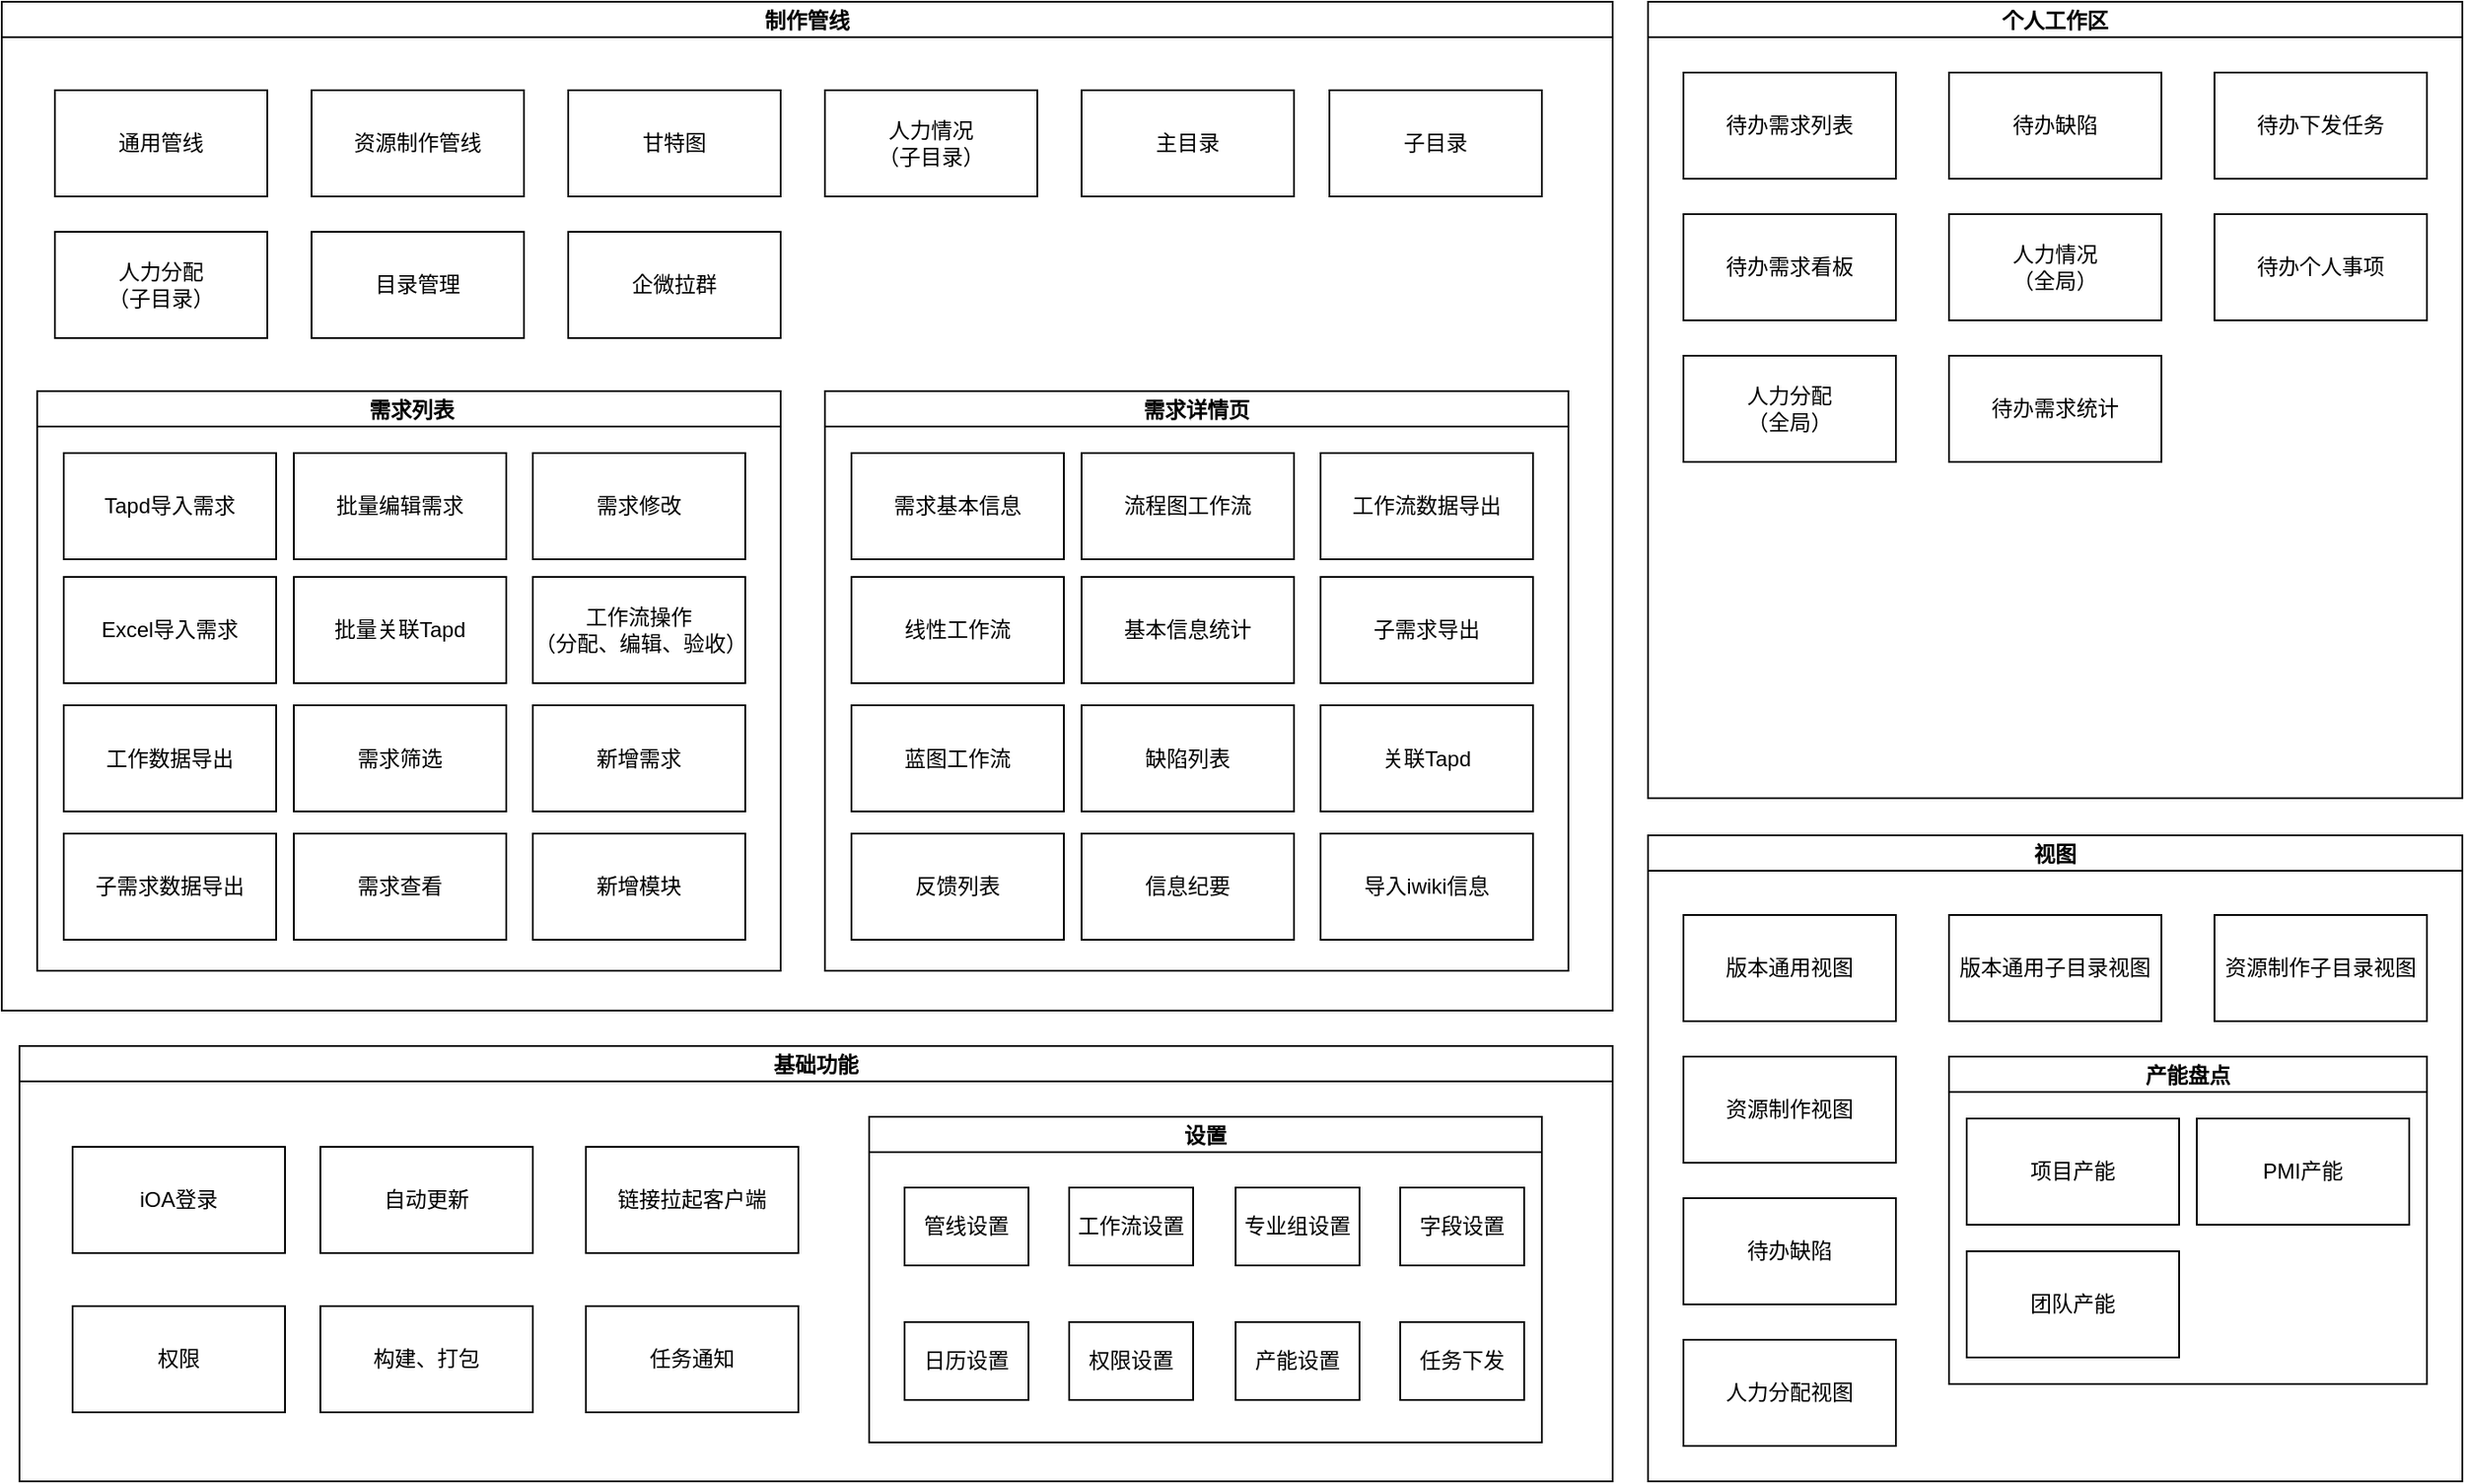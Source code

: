 <mxfile version="20.8.20" type="github">
  <diagram name="第 1 页" id="-RkjHy35TvW_YfYt9cNW">
    <mxGraphModel dx="2508" dy="452" grid="0" gridSize="10" guides="1" tooltips="1" connect="1" arrows="1" fold="1" page="0" pageScale="1" pageWidth="827" pageHeight="1169" math="0" shadow="0">
      <root>
        <mxCell id="0" />
        <mxCell id="1" parent="0" />
        <mxCell id="PoSb3hr_d72jRD9hR80R-25" value="个人工作区" style="swimlane;startSize=20;horizontal=1;containerType=tree;newEdgeStyle={&quot;edgeStyle&quot;:&quot;elbowEdgeStyle&quot;,&quot;startArrow&quot;:&quot;none&quot;,&quot;endArrow&quot;:&quot;none&quot;};" vertex="1" parent="1">
          <mxGeometry x="290" y="760" width="460" height="450" as="geometry" />
        </mxCell>
        <UserObject label="待办需求列表" treeRoot="1" id="PoSb3hr_d72jRD9hR80R-112">
          <mxCell style="whiteSpace=wrap;html=1;align=center;treeFolding=1;treeMoving=1;newEdgeStyle={&quot;edgeStyle&quot;:&quot;elbowEdgeStyle&quot;,&quot;startArrow&quot;:&quot;none&quot;,&quot;endArrow&quot;:&quot;none&quot;};" vertex="1" parent="PoSb3hr_d72jRD9hR80R-25">
            <mxGeometry x="20" y="40" width="120" height="60" as="geometry" />
          </mxCell>
        </UserObject>
        <UserObject label="待办缺陷" treeRoot="1" id="PoSb3hr_d72jRD9hR80R-113">
          <mxCell style="whiteSpace=wrap;html=1;align=center;treeFolding=1;treeMoving=1;newEdgeStyle={&quot;edgeStyle&quot;:&quot;elbowEdgeStyle&quot;,&quot;startArrow&quot;:&quot;none&quot;,&quot;endArrow&quot;:&quot;none&quot;};" vertex="1" parent="PoSb3hr_d72jRD9hR80R-25">
            <mxGeometry x="170" y="40" width="120" height="60" as="geometry" />
          </mxCell>
        </UserObject>
        <UserObject label="待办下发任务" treeRoot="1" id="PoSb3hr_d72jRD9hR80R-114">
          <mxCell style="whiteSpace=wrap;html=1;align=center;treeFolding=1;treeMoving=1;newEdgeStyle={&quot;edgeStyle&quot;:&quot;elbowEdgeStyle&quot;,&quot;startArrow&quot;:&quot;none&quot;,&quot;endArrow&quot;:&quot;none&quot;};" vertex="1" parent="PoSb3hr_d72jRD9hR80R-25">
            <mxGeometry x="320" y="40" width="120" height="60" as="geometry" />
          </mxCell>
        </UserObject>
        <UserObject label="待办需求看板" treeRoot="1" id="PoSb3hr_d72jRD9hR80R-115">
          <mxCell style="whiteSpace=wrap;html=1;align=center;treeFolding=1;treeMoving=1;newEdgeStyle={&quot;edgeStyle&quot;:&quot;elbowEdgeStyle&quot;,&quot;startArrow&quot;:&quot;none&quot;,&quot;endArrow&quot;:&quot;none&quot;};" vertex="1" parent="PoSb3hr_d72jRD9hR80R-25">
            <mxGeometry x="20" y="120" width="120" height="60" as="geometry" />
          </mxCell>
        </UserObject>
        <UserObject label="人力情况&lt;br style=&quot;border-color: var(--border-color);&quot;&gt;（全局）" treeRoot="1" id="PoSb3hr_d72jRD9hR80R-116">
          <mxCell style="whiteSpace=wrap;html=1;align=center;treeFolding=1;treeMoving=1;newEdgeStyle={&quot;edgeStyle&quot;:&quot;elbowEdgeStyle&quot;,&quot;startArrow&quot;:&quot;none&quot;,&quot;endArrow&quot;:&quot;none&quot;};" vertex="1" parent="PoSb3hr_d72jRD9hR80R-25">
            <mxGeometry x="170" y="120" width="120" height="60" as="geometry" />
          </mxCell>
        </UserObject>
        <UserObject label="待办个人事项" treeRoot="1" id="PoSb3hr_d72jRD9hR80R-117">
          <mxCell style="whiteSpace=wrap;html=1;align=center;treeFolding=1;treeMoving=1;newEdgeStyle={&quot;edgeStyle&quot;:&quot;elbowEdgeStyle&quot;,&quot;startArrow&quot;:&quot;none&quot;,&quot;endArrow&quot;:&quot;none&quot;};" vertex="1" parent="PoSb3hr_d72jRD9hR80R-25">
            <mxGeometry x="320" y="120" width="120" height="60" as="geometry" />
          </mxCell>
        </UserObject>
        <UserObject label="人力分配&lt;br style=&quot;border-color: var(--border-color);&quot;&gt;（全局）" treeRoot="1" id="PoSb3hr_d72jRD9hR80R-118">
          <mxCell style="whiteSpace=wrap;html=1;align=center;treeFolding=1;treeMoving=1;newEdgeStyle={&quot;edgeStyle&quot;:&quot;elbowEdgeStyle&quot;,&quot;startArrow&quot;:&quot;none&quot;,&quot;endArrow&quot;:&quot;none&quot;};" vertex="1" parent="PoSb3hr_d72jRD9hR80R-25">
            <mxGeometry x="20" y="200" width="120" height="60" as="geometry" />
          </mxCell>
        </UserObject>
        <UserObject label="待办需求统计" treeRoot="1" id="PoSb3hr_d72jRD9hR80R-119">
          <mxCell style="whiteSpace=wrap;html=1;align=center;treeFolding=1;treeMoving=1;newEdgeStyle={&quot;edgeStyle&quot;:&quot;elbowEdgeStyle&quot;,&quot;startArrow&quot;:&quot;none&quot;,&quot;endArrow&quot;:&quot;none&quot;};" vertex="1" parent="PoSb3hr_d72jRD9hR80R-25">
            <mxGeometry x="170" y="200" width="120" height="60" as="geometry" />
          </mxCell>
        </UserObject>
        <mxCell id="PoSb3hr_d72jRD9hR80R-27" value="制作管线" style="swimlane;startSize=20;horizontal=1;containerType=tree;newEdgeStyle={&quot;edgeStyle&quot;:&quot;elbowEdgeStyle&quot;,&quot;startArrow&quot;:&quot;none&quot;,&quot;endArrow&quot;:&quot;none&quot;};" vertex="1" parent="1">
          <mxGeometry x="-640" y="760" width="910" height="570" as="geometry" />
        </mxCell>
        <UserObject label="通用管线" treeRoot="1" id="PoSb3hr_d72jRD9hR80R-28">
          <mxCell style="whiteSpace=wrap;html=1;align=center;treeFolding=1;treeMoving=1;newEdgeStyle={&quot;edgeStyle&quot;:&quot;elbowEdgeStyle&quot;,&quot;startArrow&quot;:&quot;none&quot;,&quot;endArrow&quot;:&quot;none&quot;};" vertex="1" parent="PoSb3hr_d72jRD9hR80R-27">
            <mxGeometry x="30" y="50" width="120" height="60" as="geometry" />
          </mxCell>
        </UserObject>
        <UserObject label="资源制作管线" treeRoot="1" id="PoSb3hr_d72jRD9hR80R-29">
          <mxCell style="whiteSpace=wrap;html=1;align=center;treeFolding=1;treeMoving=1;newEdgeStyle={&quot;edgeStyle&quot;:&quot;elbowEdgeStyle&quot;,&quot;startArrow&quot;:&quot;none&quot;,&quot;endArrow&quot;:&quot;none&quot;};" vertex="1" parent="PoSb3hr_d72jRD9hR80R-27">
            <mxGeometry x="175" y="50" width="120" height="60" as="geometry" />
          </mxCell>
        </UserObject>
        <UserObject label="甘特图" treeRoot="1" id="PoSb3hr_d72jRD9hR80R-32">
          <mxCell style="whiteSpace=wrap;html=1;align=center;treeFolding=1;treeMoving=1;newEdgeStyle={&quot;edgeStyle&quot;:&quot;elbowEdgeStyle&quot;,&quot;startArrow&quot;:&quot;none&quot;,&quot;endArrow&quot;:&quot;none&quot;};" vertex="1" parent="PoSb3hr_d72jRD9hR80R-27">
            <mxGeometry x="320" y="50" width="120" height="60" as="geometry" />
          </mxCell>
        </UserObject>
        <UserObject label="人力分配&lt;br&gt;（子目录）" treeRoot="1" id="PoSb3hr_d72jRD9hR80R-56">
          <mxCell style="whiteSpace=wrap;html=1;align=center;treeFolding=1;treeMoving=1;newEdgeStyle={&quot;edgeStyle&quot;:&quot;elbowEdgeStyle&quot;,&quot;startArrow&quot;:&quot;none&quot;,&quot;endArrow&quot;:&quot;none&quot;};" vertex="1" parent="PoSb3hr_d72jRD9hR80R-27">
            <mxGeometry x="30" y="130" width="120" height="60" as="geometry" />
          </mxCell>
        </UserObject>
        <UserObject label="人力情况&lt;br&gt;（子目录）" treeRoot="1" id="PoSb3hr_d72jRD9hR80R-57">
          <mxCell style="whiteSpace=wrap;html=1;align=center;treeFolding=1;treeMoving=1;newEdgeStyle={&quot;edgeStyle&quot;:&quot;elbowEdgeStyle&quot;,&quot;startArrow&quot;:&quot;none&quot;,&quot;endArrow&quot;:&quot;none&quot;};" vertex="1" parent="PoSb3hr_d72jRD9hR80R-27">
            <mxGeometry x="465" y="50" width="120" height="60" as="geometry" />
          </mxCell>
        </UserObject>
        <UserObject label="子目录" treeRoot="1" id="PoSb3hr_d72jRD9hR80R-70">
          <mxCell style="whiteSpace=wrap;html=1;align=center;treeFolding=1;treeMoving=1;newEdgeStyle={&quot;edgeStyle&quot;:&quot;elbowEdgeStyle&quot;,&quot;startArrow&quot;:&quot;none&quot;,&quot;endArrow&quot;:&quot;none&quot;};" vertex="1" parent="PoSb3hr_d72jRD9hR80R-27">
            <mxGeometry x="750" y="50" width="120" height="60" as="geometry" />
          </mxCell>
        </UserObject>
        <UserObject label="主目录" treeRoot="1" id="PoSb3hr_d72jRD9hR80R-71">
          <mxCell style="whiteSpace=wrap;html=1;align=center;treeFolding=1;treeMoving=1;newEdgeStyle={&quot;edgeStyle&quot;:&quot;elbowEdgeStyle&quot;,&quot;startArrow&quot;:&quot;none&quot;,&quot;endArrow&quot;:&quot;none&quot;};" vertex="1" parent="PoSb3hr_d72jRD9hR80R-27">
            <mxGeometry x="610" y="50" width="120" height="60" as="geometry" />
          </mxCell>
        </UserObject>
        <mxCell id="PoSb3hr_d72jRD9hR80R-76" value="需求详情页" style="swimlane;startSize=20;horizontal=1;containerType=tree;newEdgeStyle={&quot;edgeStyle&quot;:&quot;elbowEdgeStyle&quot;,&quot;startArrow&quot;:&quot;none&quot;,&quot;endArrow&quot;:&quot;none&quot;};" vertex="1" parent="PoSb3hr_d72jRD9hR80R-27">
          <mxGeometry x="465" y="220" width="420" height="327.5" as="geometry" />
        </mxCell>
        <UserObject label="线性工作流" treeRoot="1" id="PoSb3hr_d72jRD9hR80R-77">
          <mxCell style="whiteSpace=wrap;html=1;align=center;treeFolding=1;treeMoving=1;newEdgeStyle={&quot;edgeStyle&quot;:&quot;elbowEdgeStyle&quot;,&quot;startArrow&quot;:&quot;none&quot;,&quot;endArrow&quot;:&quot;none&quot;};" vertex="1" parent="PoSb3hr_d72jRD9hR80R-76">
            <mxGeometry x="15" y="105" width="120" height="60" as="geometry" />
          </mxCell>
        </UserObject>
        <UserObject label="流程图工作流" treeRoot="1" id="PoSb3hr_d72jRD9hR80R-78">
          <mxCell style="whiteSpace=wrap;html=1;align=center;treeFolding=1;treeMoving=1;newEdgeStyle={&quot;edgeStyle&quot;:&quot;elbowEdgeStyle&quot;,&quot;startArrow&quot;:&quot;none&quot;,&quot;endArrow&quot;:&quot;none&quot;};" vertex="1" parent="PoSb3hr_d72jRD9hR80R-76">
            <mxGeometry x="145" y="35" width="120" height="60" as="geometry" />
          </mxCell>
        </UserObject>
        <UserObject label="需求基本信息" treeRoot="1" id="PoSb3hr_d72jRD9hR80R-79">
          <mxCell style="whiteSpace=wrap;html=1;align=center;treeFolding=1;treeMoving=1;newEdgeStyle={&quot;edgeStyle&quot;:&quot;elbowEdgeStyle&quot;,&quot;startArrow&quot;:&quot;none&quot;,&quot;endArrow&quot;:&quot;none&quot;};" vertex="1" parent="PoSb3hr_d72jRD9hR80R-76">
            <mxGeometry x="15" y="35" width="120" height="60" as="geometry" />
          </mxCell>
        </UserObject>
        <UserObject label="基本信息统计" treeRoot="1" id="PoSb3hr_d72jRD9hR80R-80">
          <mxCell style="whiteSpace=wrap;html=1;align=center;treeFolding=1;treeMoving=1;newEdgeStyle={&quot;edgeStyle&quot;:&quot;elbowEdgeStyle&quot;,&quot;startArrow&quot;:&quot;none&quot;,&quot;endArrow&quot;:&quot;none&quot;};" vertex="1" parent="PoSb3hr_d72jRD9hR80R-76">
            <mxGeometry x="145" y="105" width="120" height="60" as="geometry" />
          </mxCell>
        </UserObject>
        <UserObject label="蓝图工作流" treeRoot="1" id="PoSb3hr_d72jRD9hR80R-83">
          <mxCell style="whiteSpace=wrap;html=1;align=center;treeFolding=1;treeMoving=1;newEdgeStyle={&quot;edgeStyle&quot;:&quot;elbowEdgeStyle&quot;,&quot;startArrow&quot;:&quot;none&quot;,&quot;endArrow&quot;:&quot;none&quot;};" vertex="1" parent="PoSb3hr_d72jRD9hR80R-76">
            <mxGeometry x="15" y="177.5" width="120" height="60" as="geometry" />
          </mxCell>
        </UserObject>
        <UserObject label="缺陷列表" treeRoot="1" id="PoSb3hr_d72jRD9hR80R-85">
          <mxCell style="whiteSpace=wrap;html=1;align=center;treeFolding=1;treeMoving=1;newEdgeStyle={&quot;edgeStyle&quot;:&quot;elbowEdgeStyle&quot;,&quot;startArrow&quot;:&quot;none&quot;,&quot;endArrow&quot;:&quot;none&quot;};" vertex="1" parent="PoSb3hr_d72jRD9hR80R-76">
            <mxGeometry x="145" y="177.5" width="120" height="60" as="geometry" />
          </mxCell>
        </UserObject>
        <UserObject label="反馈列表" treeRoot="1" id="PoSb3hr_d72jRD9hR80R-86">
          <mxCell style="whiteSpace=wrap;html=1;align=center;treeFolding=1;treeMoving=1;newEdgeStyle={&quot;edgeStyle&quot;:&quot;elbowEdgeStyle&quot;,&quot;startArrow&quot;:&quot;none&quot;,&quot;endArrow&quot;:&quot;none&quot;};" vertex="1" parent="PoSb3hr_d72jRD9hR80R-76">
            <mxGeometry x="15" y="250" width="120" height="60" as="geometry" />
          </mxCell>
        </UserObject>
        <UserObject label="信息纪要" treeRoot="1" id="PoSb3hr_d72jRD9hR80R-87">
          <mxCell style="whiteSpace=wrap;html=1;align=center;treeFolding=1;treeMoving=1;newEdgeStyle={&quot;edgeStyle&quot;:&quot;elbowEdgeStyle&quot;,&quot;startArrow&quot;:&quot;none&quot;,&quot;endArrow&quot;:&quot;none&quot;};" vertex="1" parent="PoSb3hr_d72jRD9hR80R-76">
            <mxGeometry x="145" y="250" width="120" height="60" as="geometry" />
          </mxCell>
        </UserObject>
        <UserObject label="工作流数据导出" treeRoot="1" id="PoSb3hr_d72jRD9hR80R-88">
          <mxCell style="whiteSpace=wrap;html=1;align=center;treeFolding=1;treeMoving=1;newEdgeStyle={&quot;edgeStyle&quot;:&quot;elbowEdgeStyle&quot;,&quot;startArrow&quot;:&quot;none&quot;,&quot;endArrow&quot;:&quot;none&quot;};" vertex="1" collapsed="1" parent="PoSb3hr_d72jRD9hR80R-76">
            <mxGeometry x="280" y="35" width="120" height="60" as="geometry" />
          </mxCell>
        </UserObject>
        <UserObject label="子需求导出" treeRoot="1" id="PoSb3hr_d72jRD9hR80R-89">
          <mxCell style="whiteSpace=wrap;html=1;align=center;treeFolding=1;treeMoving=1;newEdgeStyle={&quot;edgeStyle&quot;:&quot;elbowEdgeStyle&quot;,&quot;startArrow&quot;:&quot;none&quot;,&quot;endArrow&quot;:&quot;none&quot;};" vertex="1" parent="PoSb3hr_d72jRD9hR80R-76">
            <mxGeometry x="280" y="105" width="120" height="60" as="geometry" />
          </mxCell>
        </UserObject>
        <UserObject label="关联Tapd" treeRoot="1" id="PoSb3hr_d72jRD9hR80R-90">
          <mxCell style="whiteSpace=wrap;html=1;align=center;treeFolding=1;treeMoving=1;newEdgeStyle={&quot;edgeStyle&quot;:&quot;elbowEdgeStyle&quot;,&quot;startArrow&quot;:&quot;none&quot;,&quot;endArrow&quot;:&quot;none&quot;};" vertex="1" parent="PoSb3hr_d72jRD9hR80R-76">
            <mxGeometry x="280" y="177.5" width="120" height="60" as="geometry" />
          </mxCell>
        </UserObject>
        <UserObject label="导入iwiki信息" treeRoot="1" id="PoSb3hr_d72jRD9hR80R-91">
          <mxCell style="whiteSpace=wrap;html=1;align=center;treeFolding=1;treeMoving=1;newEdgeStyle={&quot;edgeStyle&quot;:&quot;elbowEdgeStyle&quot;,&quot;startArrow&quot;:&quot;none&quot;,&quot;endArrow&quot;:&quot;none&quot;};" vertex="1" parent="PoSb3hr_d72jRD9hR80R-76">
            <mxGeometry x="280" y="250" width="120" height="60" as="geometry" />
          </mxCell>
        </UserObject>
        <mxCell id="PoSb3hr_d72jRD9hR80R-92" value=" 需求列表" style="swimlane;startSize=20;horizontal=1;containerType=tree;newEdgeStyle={&quot;edgeStyle&quot;:&quot;elbowEdgeStyle&quot;,&quot;startArrow&quot;:&quot;none&quot;,&quot;endArrow&quot;:&quot;none&quot;};" vertex="1" parent="PoSb3hr_d72jRD9hR80R-27">
          <mxGeometry x="20" y="220" width="420" height="327.5" as="geometry" />
        </mxCell>
        <UserObject label="Tapd导入需求" treeRoot="1" id="PoSb3hr_d72jRD9hR80R-93">
          <mxCell style="whiteSpace=wrap;html=1;align=center;treeFolding=1;treeMoving=1;newEdgeStyle={&quot;edgeStyle&quot;:&quot;elbowEdgeStyle&quot;,&quot;startArrow&quot;:&quot;none&quot;,&quot;endArrow&quot;:&quot;none&quot;};" vertex="1" parent="PoSb3hr_d72jRD9hR80R-92">
            <mxGeometry x="15" y="35" width="120" height="60" as="geometry" />
          </mxCell>
        </UserObject>
        <UserObject label="批量编辑需求" treeRoot="1" id="PoSb3hr_d72jRD9hR80R-94">
          <mxCell style="whiteSpace=wrap;html=1;align=center;treeFolding=1;treeMoving=1;newEdgeStyle={&quot;edgeStyle&quot;:&quot;elbowEdgeStyle&quot;,&quot;startArrow&quot;:&quot;none&quot;,&quot;endArrow&quot;:&quot;none&quot;};" vertex="1" parent="PoSb3hr_d72jRD9hR80R-92">
            <mxGeometry x="145" y="35" width="120" height="60" as="geometry" />
          </mxCell>
        </UserObject>
        <UserObject label="Excel导入需求" treeRoot="1" id="PoSb3hr_d72jRD9hR80R-95">
          <mxCell style="whiteSpace=wrap;html=1;align=center;treeFolding=1;treeMoving=1;newEdgeStyle={&quot;edgeStyle&quot;:&quot;elbowEdgeStyle&quot;,&quot;startArrow&quot;:&quot;none&quot;,&quot;endArrow&quot;:&quot;none&quot;};" vertex="1" parent="PoSb3hr_d72jRD9hR80R-92">
            <mxGeometry x="15" y="105" width="120" height="60" as="geometry" />
          </mxCell>
        </UserObject>
        <UserObject label="批量关联Tapd" treeRoot="1" id="PoSb3hr_d72jRD9hR80R-96">
          <mxCell style="whiteSpace=wrap;html=1;align=center;treeFolding=1;treeMoving=1;newEdgeStyle={&quot;edgeStyle&quot;:&quot;elbowEdgeStyle&quot;,&quot;startArrow&quot;:&quot;none&quot;,&quot;endArrow&quot;:&quot;none&quot;};" vertex="1" parent="PoSb3hr_d72jRD9hR80R-92">
            <mxGeometry x="145" y="105" width="120" height="60" as="geometry" />
          </mxCell>
        </UserObject>
        <UserObject label="工作数据导出" treeRoot="1" id="PoSb3hr_d72jRD9hR80R-97">
          <mxCell style="whiteSpace=wrap;html=1;align=center;treeFolding=1;treeMoving=1;newEdgeStyle={&quot;edgeStyle&quot;:&quot;elbowEdgeStyle&quot;,&quot;startArrow&quot;:&quot;none&quot;,&quot;endArrow&quot;:&quot;none&quot;};" vertex="1" parent="PoSb3hr_d72jRD9hR80R-92">
            <mxGeometry x="15" y="177.5" width="120" height="60" as="geometry" />
          </mxCell>
        </UserObject>
        <UserObject label="需求筛选" treeRoot="1" id="PoSb3hr_d72jRD9hR80R-98">
          <mxCell style="whiteSpace=wrap;html=1;align=center;treeFolding=1;treeMoving=1;newEdgeStyle={&quot;edgeStyle&quot;:&quot;elbowEdgeStyle&quot;,&quot;startArrow&quot;:&quot;none&quot;,&quot;endArrow&quot;:&quot;none&quot;};" vertex="1" parent="PoSb3hr_d72jRD9hR80R-92">
            <mxGeometry x="145" y="177.5" width="120" height="60" as="geometry" />
          </mxCell>
        </UserObject>
        <UserObject label="子需求数据导出" treeRoot="1" id="PoSb3hr_d72jRD9hR80R-99">
          <mxCell style="whiteSpace=wrap;html=1;align=center;treeFolding=1;treeMoving=1;newEdgeStyle={&quot;edgeStyle&quot;:&quot;elbowEdgeStyle&quot;,&quot;startArrow&quot;:&quot;none&quot;,&quot;endArrow&quot;:&quot;none&quot;};" vertex="1" parent="PoSb3hr_d72jRD9hR80R-92">
            <mxGeometry x="15" y="250" width="120" height="60" as="geometry" />
          </mxCell>
        </UserObject>
        <UserObject label="需求查看" treeRoot="1" id="PoSb3hr_d72jRD9hR80R-100">
          <mxCell style="whiteSpace=wrap;html=1;align=center;treeFolding=1;treeMoving=1;newEdgeStyle={&quot;edgeStyle&quot;:&quot;elbowEdgeStyle&quot;,&quot;startArrow&quot;:&quot;none&quot;,&quot;endArrow&quot;:&quot;none&quot;};" vertex="1" parent="PoSb3hr_d72jRD9hR80R-92">
            <mxGeometry x="145" y="250" width="120" height="60" as="geometry" />
          </mxCell>
        </UserObject>
        <UserObject label="需求修改" treeRoot="1" id="PoSb3hr_d72jRD9hR80R-101">
          <mxCell style="whiteSpace=wrap;html=1;align=center;treeFolding=1;treeMoving=1;newEdgeStyle={&quot;edgeStyle&quot;:&quot;elbowEdgeStyle&quot;,&quot;startArrow&quot;:&quot;none&quot;,&quot;endArrow&quot;:&quot;none&quot;};" vertex="1" collapsed="1" parent="PoSb3hr_d72jRD9hR80R-92">
            <mxGeometry x="280" y="35" width="120" height="60" as="geometry" />
          </mxCell>
        </UserObject>
        <UserObject label="工作流操作&lt;br&gt;（分配、编辑、验收）" treeRoot="1" id="PoSb3hr_d72jRD9hR80R-102">
          <mxCell style="whiteSpace=wrap;html=1;align=center;treeFolding=1;treeMoving=1;newEdgeStyle={&quot;edgeStyle&quot;:&quot;elbowEdgeStyle&quot;,&quot;startArrow&quot;:&quot;none&quot;,&quot;endArrow&quot;:&quot;none&quot;};" vertex="1" parent="PoSb3hr_d72jRD9hR80R-92">
            <mxGeometry x="280" y="105" width="120" height="60" as="geometry" />
          </mxCell>
        </UserObject>
        <UserObject label="新增需求" treeRoot="1" id="PoSb3hr_d72jRD9hR80R-103">
          <mxCell style="whiteSpace=wrap;html=1;align=center;treeFolding=1;treeMoving=1;newEdgeStyle={&quot;edgeStyle&quot;:&quot;elbowEdgeStyle&quot;,&quot;startArrow&quot;:&quot;none&quot;,&quot;endArrow&quot;:&quot;none&quot;};" vertex="1" parent="PoSb3hr_d72jRD9hR80R-92">
            <mxGeometry x="280" y="177.5" width="120" height="60" as="geometry" />
          </mxCell>
        </UserObject>
        <UserObject label="新增模块" treeRoot="1" id="PoSb3hr_d72jRD9hR80R-104">
          <mxCell style="whiteSpace=wrap;html=1;align=center;treeFolding=1;treeMoving=1;newEdgeStyle={&quot;edgeStyle&quot;:&quot;elbowEdgeStyle&quot;,&quot;startArrow&quot;:&quot;none&quot;,&quot;endArrow&quot;:&quot;none&quot;};" vertex="1" parent="PoSb3hr_d72jRD9hR80R-92">
            <mxGeometry x="280" y="250" width="120" height="60" as="geometry" />
          </mxCell>
        </UserObject>
        <UserObject label="目录管理" treeRoot="1" id="PoSb3hr_d72jRD9hR80R-106">
          <mxCell style="whiteSpace=wrap;html=1;align=center;treeFolding=1;treeMoving=1;newEdgeStyle={&quot;edgeStyle&quot;:&quot;elbowEdgeStyle&quot;,&quot;startArrow&quot;:&quot;none&quot;,&quot;endArrow&quot;:&quot;none&quot;};" vertex="1" parent="PoSb3hr_d72jRD9hR80R-27">
            <mxGeometry x="175" y="130" width="120" height="60" as="geometry" />
          </mxCell>
        </UserObject>
        <UserObject label="企微拉群" treeRoot="1" id="PoSb3hr_d72jRD9hR80R-111">
          <mxCell style="whiteSpace=wrap;html=1;align=center;treeFolding=1;treeMoving=1;newEdgeStyle={&quot;edgeStyle&quot;:&quot;elbowEdgeStyle&quot;,&quot;startArrow&quot;:&quot;none&quot;,&quot;endArrow&quot;:&quot;none&quot;};" vertex="1" parent="PoSb3hr_d72jRD9hR80R-27">
            <mxGeometry x="320" y="130" width="120" height="60" as="geometry" />
          </mxCell>
        </UserObject>
        <mxCell id="PoSb3hr_d72jRD9hR80R-34" value="视图" style="swimlane;startSize=20;horizontal=1;containerType=tree;newEdgeStyle={&quot;edgeStyle&quot;:&quot;elbowEdgeStyle&quot;,&quot;startArrow&quot;:&quot;none&quot;,&quot;endArrow&quot;:&quot;none&quot;};" vertex="1" parent="1">
          <mxGeometry x="290" y="1231" width="460" height="365" as="geometry" />
        </mxCell>
        <UserObject label="待办缺陷" treeRoot="1" id="PoSb3hr_d72jRD9hR80R-36">
          <mxCell style="whiteSpace=wrap;html=1;align=center;treeFolding=1;treeMoving=1;newEdgeStyle={&quot;edgeStyle&quot;:&quot;elbowEdgeStyle&quot;,&quot;startArrow&quot;:&quot;none&quot;,&quot;endArrow&quot;:&quot;none&quot;};" vertex="1" parent="PoSb3hr_d72jRD9hR80R-34">
            <mxGeometry x="20" y="205" width="120" height="60" as="geometry" />
          </mxCell>
        </UserObject>
        <mxCell id="PoSb3hr_d72jRD9hR80R-65" value="产能盘点" style="swimlane;startSize=20;horizontal=1;containerType=tree;newEdgeStyle={&quot;edgeStyle&quot;:&quot;elbowEdgeStyle&quot;,&quot;startArrow&quot;:&quot;none&quot;,&quot;endArrow&quot;:&quot;none&quot;};" vertex="1" parent="PoSb3hr_d72jRD9hR80R-34">
          <mxGeometry x="170" y="125" width="270" height="185" as="geometry" />
        </mxCell>
        <UserObject label="项目产能" treeRoot="1" id="PoSb3hr_d72jRD9hR80R-66">
          <mxCell style="whiteSpace=wrap;html=1;align=center;treeFolding=1;treeMoving=1;newEdgeStyle={&quot;edgeStyle&quot;:&quot;elbowEdgeStyle&quot;,&quot;startArrow&quot;:&quot;none&quot;,&quot;endArrow&quot;:&quot;none&quot;};" vertex="1" parent="PoSb3hr_d72jRD9hR80R-65">
            <mxGeometry x="10" y="35" width="120" height="60" as="geometry" />
          </mxCell>
        </UserObject>
        <UserObject label="团队产能" treeRoot="1" id="PoSb3hr_d72jRD9hR80R-67">
          <mxCell style="whiteSpace=wrap;html=1;align=center;treeFolding=1;treeMoving=1;newEdgeStyle={&quot;edgeStyle&quot;:&quot;elbowEdgeStyle&quot;,&quot;startArrow&quot;:&quot;none&quot;,&quot;endArrow&quot;:&quot;none&quot;};" vertex="1" parent="PoSb3hr_d72jRD9hR80R-65">
            <mxGeometry x="10" y="110" width="120" height="60" as="geometry" />
          </mxCell>
        </UserObject>
        <UserObject label="PMI产能" treeRoot="1" id="PoSb3hr_d72jRD9hR80R-68">
          <mxCell style="whiteSpace=wrap;html=1;align=center;treeFolding=1;treeMoving=1;newEdgeStyle={&quot;edgeStyle&quot;:&quot;elbowEdgeStyle&quot;,&quot;startArrow&quot;:&quot;none&quot;,&quot;endArrow&quot;:&quot;none&quot;};" vertex="1" parent="PoSb3hr_d72jRD9hR80R-65">
            <mxGeometry x="140" y="35" width="120" height="60" as="geometry" />
          </mxCell>
        </UserObject>
        <UserObject label="版本通用视图" treeRoot="1" id="PoSb3hr_d72jRD9hR80R-69">
          <mxCell style="whiteSpace=wrap;html=1;align=center;treeFolding=1;treeMoving=1;newEdgeStyle={&quot;edgeStyle&quot;:&quot;elbowEdgeStyle&quot;,&quot;startArrow&quot;:&quot;none&quot;,&quot;endArrow&quot;:&quot;none&quot;};" vertex="1" parent="PoSb3hr_d72jRD9hR80R-34">
            <mxGeometry x="20" y="45" width="120" height="60" as="geometry" />
          </mxCell>
        </UserObject>
        <UserObject label="资源制作视图" treeRoot="1" id="PoSb3hr_d72jRD9hR80R-72">
          <mxCell style="whiteSpace=wrap;html=1;align=center;treeFolding=1;treeMoving=1;newEdgeStyle={&quot;edgeStyle&quot;:&quot;elbowEdgeStyle&quot;,&quot;startArrow&quot;:&quot;none&quot;,&quot;endArrow&quot;:&quot;none&quot;};" vertex="1" parent="PoSb3hr_d72jRD9hR80R-34">
            <mxGeometry x="20" y="125" width="120" height="60" as="geometry" />
          </mxCell>
        </UserObject>
        <UserObject label="版本通用子目录视图" treeRoot="1" id="PoSb3hr_d72jRD9hR80R-73">
          <mxCell style="whiteSpace=wrap;html=1;align=center;treeFolding=1;treeMoving=1;newEdgeStyle={&quot;edgeStyle&quot;:&quot;elbowEdgeStyle&quot;,&quot;startArrow&quot;:&quot;none&quot;,&quot;endArrow&quot;:&quot;none&quot;};" vertex="1" parent="PoSb3hr_d72jRD9hR80R-34">
            <mxGeometry x="170" y="45" width="120" height="60" as="geometry" />
          </mxCell>
        </UserObject>
        <UserObject label="资源制作子目录视图" treeRoot="1" id="PoSb3hr_d72jRD9hR80R-74">
          <mxCell style="whiteSpace=wrap;html=1;align=center;treeFolding=1;treeMoving=1;newEdgeStyle={&quot;edgeStyle&quot;:&quot;elbowEdgeStyle&quot;,&quot;startArrow&quot;:&quot;none&quot;,&quot;endArrow&quot;:&quot;none&quot;};" vertex="1" parent="PoSb3hr_d72jRD9hR80R-34">
            <mxGeometry x="320" y="45" width="120" height="60" as="geometry" />
          </mxCell>
        </UserObject>
        <UserObject label="人力分配视图" treeRoot="1" id="PoSb3hr_d72jRD9hR80R-75">
          <mxCell style="whiteSpace=wrap;html=1;align=center;treeFolding=1;treeMoving=1;newEdgeStyle={&quot;edgeStyle&quot;:&quot;elbowEdgeStyle&quot;,&quot;startArrow&quot;:&quot;none&quot;,&quot;endArrow&quot;:&quot;none&quot;};" vertex="1" parent="PoSb3hr_d72jRD9hR80R-34">
            <mxGeometry x="20" y="285" width="120" height="60" as="geometry" />
          </mxCell>
        </UserObject>
        <mxCell id="PoSb3hr_d72jRD9hR80R-37" value="基础功能" style="swimlane;startSize=20;horizontal=1;containerType=tree;newEdgeStyle={&quot;edgeStyle&quot;:&quot;elbowEdgeStyle&quot;,&quot;startArrow&quot;:&quot;none&quot;,&quot;endArrow&quot;:&quot;none&quot;};" vertex="1" parent="1">
          <mxGeometry x="-630" y="1350" width="900" height="246" as="geometry" />
        </mxCell>
        <UserObject label="iOA登录" treeRoot="1" id="PoSb3hr_d72jRD9hR80R-38">
          <mxCell style="whiteSpace=wrap;html=1;align=center;treeFolding=1;treeMoving=1;newEdgeStyle={&quot;edgeStyle&quot;:&quot;elbowEdgeStyle&quot;,&quot;startArrow&quot;:&quot;none&quot;,&quot;endArrow&quot;:&quot;none&quot;};" vertex="1" parent="PoSb3hr_d72jRD9hR80R-37">
            <mxGeometry x="30" y="57" width="120" height="60" as="geometry" />
          </mxCell>
        </UserObject>
        <UserObject label="权限" treeRoot="1" id="PoSb3hr_d72jRD9hR80R-39">
          <mxCell style="whiteSpace=wrap;html=1;align=center;treeFolding=1;treeMoving=1;newEdgeStyle={&quot;edgeStyle&quot;:&quot;elbowEdgeStyle&quot;,&quot;startArrow&quot;:&quot;none&quot;,&quot;endArrow&quot;:&quot;none&quot;};" vertex="1" parent="PoSb3hr_d72jRD9hR80R-37">
            <mxGeometry x="30" y="147" width="120" height="60" as="geometry" />
          </mxCell>
        </UserObject>
        <mxCell id="PoSb3hr_d72jRD9hR80R-43" value="设置" style="swimlane;startSize=20;horizontal=1;containerType=tree;newEdgeStyle={&quot;edgeStyle&quot;:&quot;elbowEdgeStyle&quot;,&quot;startArrow&quot;:&quot;none&quot;,&quot;endArrow&quot;:&quot;none&quot;};" vertex="1" parent="PoSb3hr_d72jRD9hR80R-37">
          <mxGeometry x="480" y="40" width="380" height="184" as="geometry" />
        </mxCell>
        <UserObject label="管线设置" treeRoot="1" id="PoSb3hr_d72jRD9hR80R-44">
          <mxCell style="whiteSpace=wrap;html=1;align=center;treeFolding=1;treeMoving=1;newEdgeStyle={&quot;edgeStyle&quot;:&quot;elbowEdgeStyle&quot;,&quot;startArrow&quot;:&quot;none&quot;,&quot;endArrow&quot;:&quot;none&quot;};" vertex="1" parent="PoSb3hr_d72jRD9hR80R-43">
            <mxGeometry x="20" y="40" width="70" height="44" as="geometry" />
          </mxCell>
        </UserObject>
        <UserObject label="工作流设置" treeRoot="1" id="PoSb3hr_d72jRD9hR80R-46">
          <mxCell style="whiteSpace=wrap;html=1;align=center;treeFolding=1;treeMoving=1;newEdgeStyle={&quot;edgeStyle&quot;:&quot;elbowEdgeStyle&quot;,&quot;startArrow&quot;:&quot;none&quot;,&quot;endArrow&quot;:&quot;none&quot;};" vertex="1" parent="PoSb3hr_d72jRD9hR80R-43">
            <mxGeometry x="113" y="40" width="70" height="44" as="geometry" />
          </mxCell>
        </UserObject>
        <UserObject label="专业组设置" treeRoot="1" id="PoSb3hr_d72jRD9hR80R-47">
          <mxCell style="whiteSpace=wrap;html=1;align=center;treeFolding=1;treeMoving=1;newEdgeStyle={&quot;edgeStyle&quot;:&quot;elbowEdgeStyle&quot;,&quot;startArrow&quot;:&quot;none&quot;,&quot;endArrow&quot;:&quot;none&quot;};" vertex="1" parent="PoSb3hr_d72jRD9hR80R-43">
            <mxGeometry x="207" y="40" width="70" height="44" as="geometry" />
          </mxCell>
        </UserObject>
        <UserObject label="字段设置" treeRoot="1" id="PoSb3hr_d72jRD9hR80R-48">
          <mxCell style="whiteSpace=wrap;html=1;align=center;treeFolding=1;treeMoving=1;newEdgeStyle={&quot;edgeStyle&quot;:&quot;elbowEdgeStyle&quot;,&quot;startArrow&quot;:&quot;none&quot;,&quot;endArrow&quot;:&quot;none&quot;};" vertex="1" parent="PoSb3hr_d72jRD9hR80R-43">
            <mxGeometry x="300" y="40" width="70" height="44" as="geometry" />
          </mxCell>
        </UserObject>
        <UserObject label="日历设置" treeRoot="1" id="PoSb3hr_d72jRD9hR80R-49">
          <mxCell style="whiteSpace=wrap;html=1;align=center;treeFolding=1;treeMoving=1;newEdgeStyle={&quot;edgeStyle&quot;:&quot;elbowEdgeStyle&quot;,&quot;startArrow&quot;:&quot;none&quot;,&quot;endArrow&quot;:&quot;none&quot;};" vertex="1" parent="PoSb3hr_d72jRD9hR80R-43">
            <mxGeometry x="20" y="116" width="70" height="44" as="geometry" />
          </mxCell>
        </UserObject>
        <UserObject label="权限设置" treeRoot="1" id="PoSb3hr_d72jRD9hR80R-50">
          <mxCell style="whiteSpace=wrap;html=1;align=center;treeFolding=1;treeMoving=1;newEdgeStyle={&quot;edgeStyle&quot;:&quot;elbowEdgeStyle&quot;,&quot;startArrow&quot;:&quot;none&quot;,&quot;endArrow&quot;:&quot;none&quot;};" vertex="1" parent="PoSb3hr_d72jRD9hR80R-43">
            <mxGeometry x="113" y="116" width="70" height="44" as="geometry" />
          </mxCell>
        </UserObject>
        <UserObject label="产能设置" treeRoot="1" id="PoSb3hr_d72jRD9hR80R-51">
          <mxCell style="whiteSpace=wrap;html=1;align=center;treeFolding=1;treeMoving=1;newEdgeStyle={&quot;edgeStyle&quot;:&quot;elbowEdgeStyle&quot;,&quot;startArrow&quot;:&quot;none&quot;,&quot;endArrow&quot;:&quot;none&quot;};" vertex="1" parent="PoSb3hr_d72jRD9hR80R-43">
            <mxGeometry x="207" y="116" width="70" height="44" as="geometry" />
          </mxCell>
        </UserObject>
        <UserObject label="任务下发" treeRoot="1" id="PoSb3hr_d72jRD9hR80R-52">
          <mxCell style="whiteSpace=wrap;html=1;align=center;treeFolding=1;treeMoving=1;newEdgeStyle={&quot;edgeStyle&quot;:&quot;elbowEdgeStyle&quot;,&quot;startArrow&quot;:&quot;none&quot;,&quot;endArrow&quot;:&quot;none&quot;};" vertex="1" parent="PoSb3hr_d72jRD9hR80R-43">
            <mxGeometry x="300" y="116" width="70" height="44" as="geometry" />
          </mxCell>
        </UserObject>
        <UserObject label="自动更新" treeRoot="1" id="PoSb3hr_d72jRD9hR80R-107">
          <mxCell style="whiteSpace=wrap;html=1;align=center;treeFolding=1;treeMoving=1;newEdgeStyle={&quot;edgeStyle&quot;:&quot;elbowEdgeStyle&quot;,&quot;startArrow&quot;:&quot;none&quot;,&quot;endArrow&quot;:&quot;none&quot;};" vertex="1" parent="PoSb3hr_d72jRD9hR80R-37">
            <mxGeometry x="170" y="57" width="120" height="60" as="geometry" />
          </mxCell>
        </UserObject>
        <UserObject label="构建、打包" treeRoot="1" id="PoSb3hr_d72jRD9hR80R-108">
          <mxCell style="whiteSpace=wrap;html=1;align=center;treeFolding=1;treeMoving=1;newEdgeStyle={&quot;edgeStyle&quot;:&quot;elbowEdgeStyle&quot;,&quot;startArrow&quot;:&quot;none&quot;,&quot;endArrow&quot;:&quot;none&quot;};" vertex="1" parent="PoSb3hr_d72jRD9hR80R-37">
            <mxGeometry x="170" y="147" width="120" height="60" as="geometry" />
          </mxCell>
        </UserObject>
        <UserObject label="链接拉起客户端" treeRoot="1" id="PoSb3hr_d72jRD9hR80R-109">
          <mxCell style="whiteSpace=wrap;html=1;align=center;treeFolding=1;treeMoving=1;newEdgeStyle={&quot;edgeStyle&quot;:&quot;elbowEdgeStyle&quot;,&quot;startArrow&quot;:&quot;none&quot;,&quot;endArrow&quot;:&quot;none&quot;};" vertex="1" parent="PoSb3hr_d72jRD9hR80R-37">
            <mxGeometry x="320" y="57" width="120" height="60" as="geometry" />
          </mxCell>
        </UserObject>
        <UserObject label="任务通知" treeRoot="1" id="PoSb3hr_d72jRD9hR80R-110">
          <mxCell style="whiteSpace=wrap;html=1;align=center;treeFolding=1;treeMoving=1;newEdgeStyle={&quot;edgeStyle&quot;:&quot;elbowEdgeStyle&quot;,&quot;startArrow&quot;:&quot;none&quot;,&quot;endArrow&quot;:&quot;none&quot;};" vertex="1" parent="PoSb3hr_d72jRD9hR80R-37">
            <mxGeometry x="320" y="147" width="120" height="60" as="geometry" />
          </mxCell>
        </UserObject>
      </root>
    </mxGraphModel>
  </diagram>
</mxfile>
